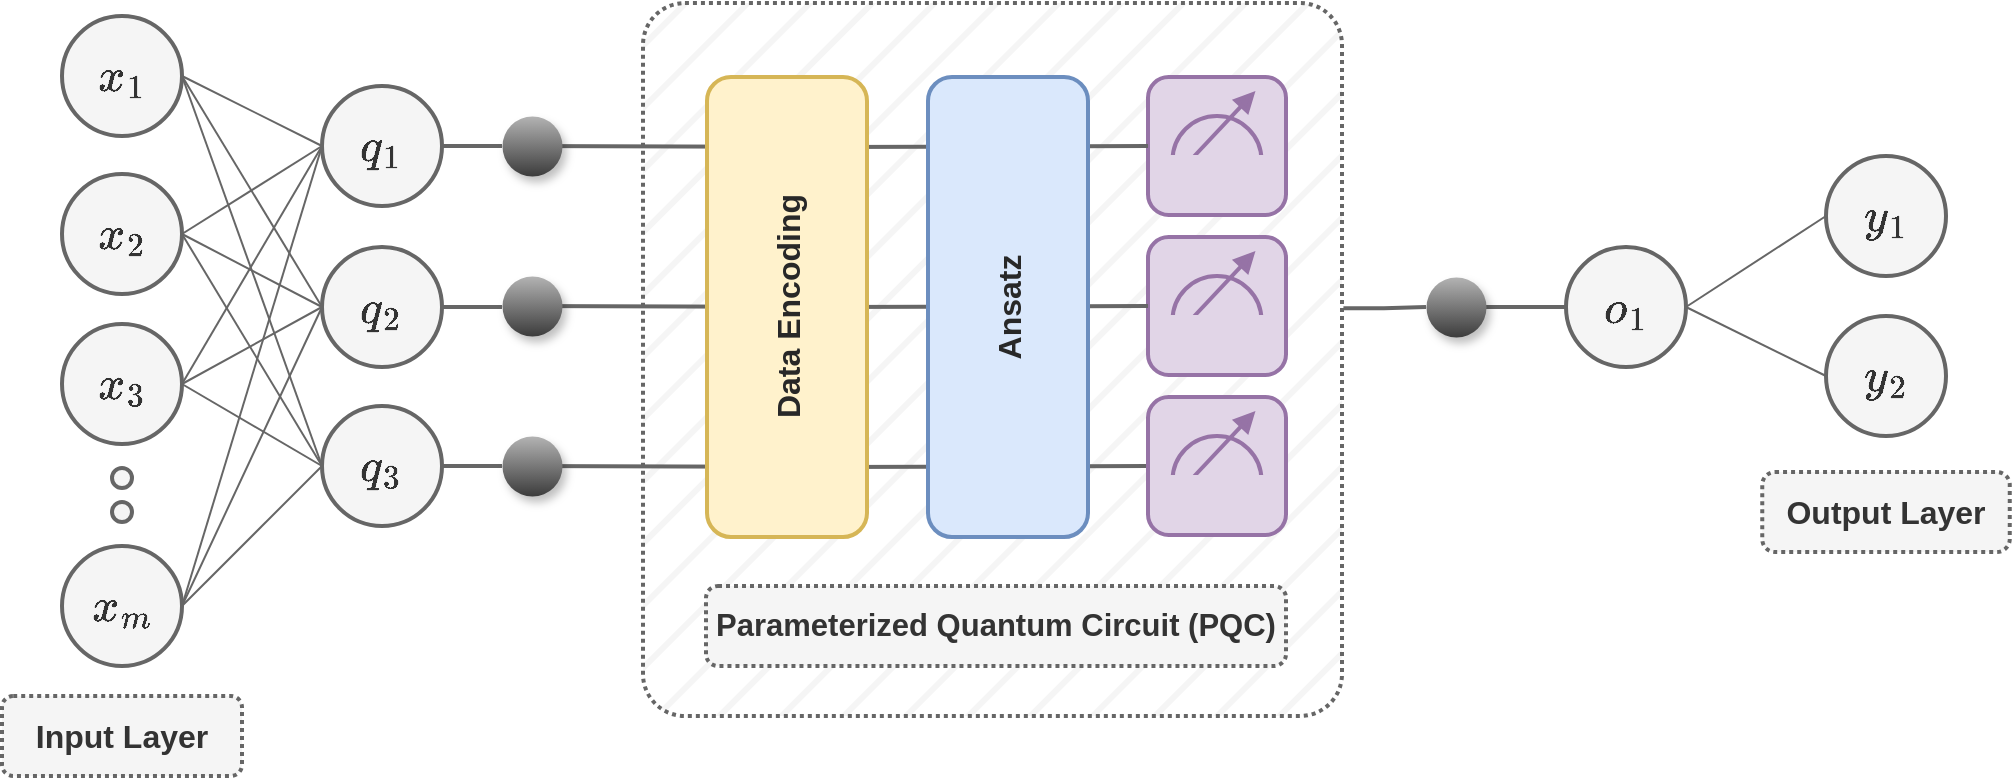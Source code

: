 <mxfile version="26.0.9">
  <diagram name="Page-1" id="y-vqSJgrPH5fruGVORdp">
    <mxGraphModel dx="200" dy="621" grid="1" gridSize="10" guides="1" tooltips="1" connect="1" arrows="1" fold="1" page="1" pageScale="1" pageWidth="850" pageHeight="1100" math="1" shadow="0">
      <root>
        <mxCell id="0" />
        <mxCell id="1" parent="0" />
        <mxCell id="i85uNlZy0dmH1xhXVkw4-82" value="" style="rounded=1;whiteSpace=wrap;html=1;arcSize=6;fillStyle=hatch;strokeWidth=2;fillColor=#f5f5f5;fontColor=#333333;strokeColor=#666666;dashed=1;dashPattern=1 1;" parent="1" vertex="1">
          <mxGeometry x="1220.5" y="203.5" width="349.5" height="356.5" as="geometry" />
        </mxCell>
        <mxCell id="i85uNlZy0dmH1xhXVkw4-55" value="" style="group" parent="1" vertex="1" connectable="0">
          <mxGeometry x="1473" y="320.5" width="69" height="69" as="geometry" />
        </mxCell>
        <mxCell id="i85uNlZy0dmH1xhXVkw4-56" value="" style="rounded=1;whiteSpace=wrap;html=1;horizontal=0;strokeWidth=2;fillColor=#e1d5e7;strokeColor=#9673a6;" parent="i85uNlZy0dmH1xhXVkw4-55" vertex="1">
          <mxGeometry width="69" height="69" as="geometry" />
        </mxCell>
        <mxCell id="i85uNlZy0dmH1xhXVkw4-57" value="" style="ellipse;whiteSpace=wrap;html=1;aspect=fixed;fillColor=#e1d5e7;strokeColor=#9673a6;strokeWidth=2;" parent="i85uNlZy0dmH1xhXVkw4-55" vertex="1">
          <mxGeometry x="12.25" y="19.5" width="44.5" height="44.5" as="geometry" />
        </mxCell>
        <mxCell id="i85uNlZy0dmH1xhXVkw4-58" value="" style="rounded=0;whiteSpace=wrap;html=1;fillColor=#e1d5e7;strokeColor=none;" parent="i85uNlZy0dmH1xhXVkw4-55" vertex="1">
          <mxGeometry x="5.44" y="49" width="58.12" height="17" as="geometry" />
        </mxCell>
        <mxCell id="i85uNlZy0dmH1xhXVkw4-59" value="" style="endArrow=block;html=1;rounded=0;endFill=1;strokeWidth=2;fillColor=#e1d5e7;strokeColor=#9673a6;" parent="i85uNlZy0dmH1xhXVkw4-55" edge="1">
          <mxGeometry width="50" height="50" relative="1" as="geometry">
            <mxPoint x="20.87" y="42" as="sourcePoint" />
            <mxPoint x="53.75" y="7" as="targetPoint" />
          </mxGeometry>
        </mxCell>
        <mxCell id="i85uNlZy0dmH1xhXVkw4-60" value="" style="rounded=0;whiteSpace=wrap;html=1;fillColor=#e1d5e7;strokeColor=none;" parent="i85uNlZy0dmH1xhXVkw4-55" vertex="1">
          <mxGeometry x="9.5" y="39" width="50" height="17" as="geometry" />
        </mxCell>
        <mxCell id="i85uNlZy0dmH1xhXVkw4-54" value="" style="group" parent="1" vertex="1" connectable="0">
          <mxGeometry x="1473" y="240.5" width="69" height="69" as="geometry" />
        </mxCell>
        <mxCell id="i85uNlZy0dmH1xhXVkw4-47" value="" style="rounded=1;whiteSpace=wrap;html=1;horizontal=0;strokeWidth=2;fillColor=#e1d5e7;strokeColor=#9673a6;" parent="i85uNlZy0dmH1xhXVkw4-54" vertex="1">
          <mxGeometry width="69" height="69" as="geometry" />
        </mxCell>
        <mxCell id="i85uNlZy0dmH1xhXVkw4-49" value="" style="ellipse;whiteSpace=wrap;html=1;aspect=fixed;fillColor=#e1d5e7;strokeColor=#9673a6;strokeWidth=2;" parent="i85uNlZy0dmH1xhXVkw4-54" vertex="1">
          <mxGeometry x="12.25" y="19.5" width="44.5" height="44.5" as="geometry" />
        </mxCell>
        <mxCell id="i85uNlZy0dmH1xhXVkw4-50" value="" style="rounded=0;whiteSpace=wrap;html=1;fillColor=#e1d5e7;strokeColor=none;" parent="i85uNlZy0dmH1xhXVkw4-54" vertex="1">
          <mxGeometry x="5.44" y="49" width="58.12" height="17" as="geometry" />
        </mxCell>
        <mxCell id="i85uNlZy0dmH1xhXVkw4-51" value="" style="endArrow=block;html=1;rounded=0;endFill=1;strokeWidth=2;fillColor=#e1d5e7;strokeColor=#9673a6;" parent="i85uNlZy0dmH1xhXVkw4-54" edge="1">
          <mxGeometry width="50" height="50" relative="1" as="geometry">
            <mxPoint x="20.87" y="42" as="sourcePoint" />
            <mxPoint x="53.75" y="7" as="targetPoint" />
          </mxGeometry>
        </mxCell>
        <mxCell id="i85uNlZy0dmH1xhXVkw4-52" value="" style="rounded=0;whiteSpace=wrap;html=1;fillColor=#e1d5e7;strokeColor=none;" parent="i85uNlZy0dmH1xhXVkw4-54" vertex="1">
          <mxGeometry x="9.5" y="39" width="50" height="17" as="geometry" />
        </mxCell>
        <mxCell id="i85uNlZy0dmH1xhXVkw4-122" style="edgeStyle=orthogonalEdgeStyle;rounded=0;orthogonalLoop=1;jettySize=auto;html=1;exitX=1;exitY=0.5;exitDx=0;exitDy=0;entryX=0;entryY=0.5;entryDx=0;entryDy=0;strokeWidth=2;endArrow=none;startFill=0;fillColor=#f5f5f5;strokeColor=#666666;" parent="1" target="i85uNlZy0dmH1xhXVkw4-47" edge="1">
          <mxGeometry relative="1" as="geometry">
            <mxPoint x="1160" y="275" as="sourcePoint" />
          </mxGeometry>
        </mxCell>
        <mxCell id="i85uNlZy0dmH1xhXVkw4-124" style="edgeStyle=orthogonalEdgeStyle;rounded=0;orthogonalLoop=1;jettySize=auto;html=1;exitX=1;exitY=0.5;exitDx=0;exitDy=0;entryX=0;entryY=0.5;entryDx=0;entryDy=0;strokeWidth=2;endArrow=none;startFill=0;fillColor=#f5f5f5;strokeColor=#666666;" parent="1" target="i85uNlZy0dmH1xhXVkw4-56" edge="1">
          <mxGeometry relative="1" as="geometry">
            <mxPoint x="1160" y="355" as="sourcePoint" />
          </mxGeometry>
        </mxCell>
        <mxCell id="i85uNlZy0dmH1xhXVkw4-123" style="edgeStyle=orthogonalEdgeStyle;rounded=0;orthogonalLoop=1;jettySize=auto;html=1;exitX=1;exitY=0.5;exitDx=0;exitDy=0;entryX=0;entryY=0.5;entryDx=0;entryDy=0;strokeWidth=2;endArrow=none;startFill=0;fillColor=#f5f5f5;strokeColor=#666666;" parent="1" target="i85uNlZy0dmH1xhXVkw4-85" edge="1">
          <mxGeometry relative="1" as="geometry">
            <mxPoint x="1160" y="435" as="sourcePoint" />
          </mxGeometry>
        </mxCell>
        <mxCell id="i85uNlZy0dmH1xhXVkw4-27" value="&lt;font style=&quot;font-size: 20px;&quot;&gt;`y_1`&lt;/font&gt;" style="ellipse;whiteSpace=wrap;html=1;aspect=fixed;fillColor=#f5f5f5;fontColor=#333333;strokeColor=#666666;strokeWidth=2;" parent="1" vertex="1">
          <mxGeometry x="1812.0" y="280" width="60" height="60" as="geometry" />
        </mxCell>
        <mxCell id="i85uNlZy0dmH1xhXVkw4-34" value="&lt;font face=&quot;Helvetica&quot; style=&quot;font-size: 16px;&quot;&gt;&lt;b style=&quot;&quot;&gt;Input Layer&lt;/b&gt;&lt;/font&gt;" style="rounded=1;whiteSpace=wrap;html=1;fillColor=#f5f5f5;strokeColor=#666666;strokeWidth=2;arcSize=14;fontColor=#333333;dashed=1;dashPattern=1 1;" parent="1" vertex="1">
          <mxGeometry x="900" y="550" width="120" height="40" as="geometry" />
        </mxCell>
        <mxCell id="i85uNlZy0dmH1xhXVkw4-36" value="&lt;font face=&quot;Helvetica&quot; style=&quot;font-size: 16px;&quot;&gt;&lt;b style=&quot;&quot;&gt;Output Layer&lt;/b&gt;&lt;/font&gt;" style="rounded=1;whiteSpace=wrap;html=1;fillColor=#f5f5f5;strokeColor=#666666;strokeWidth=2;arcSize=16;fontColor=#333333;dashed=1;dashPattern=1 1;" parent="1" vertex="1">
          <mxGeometry x="1780.13" y="438" width="123.75" height="40" as="geometry" />
        </mxCell>
        <mxCell id="i85uNlZy0dmH1xhXVkw4-37" value="&lt;font style=&quot;font-size: 20px;&quot;&gt;`y_2`&lt;/font&gt;" style="ellipse;whiteSpace=wrap;html=1;aspect=fixed;fillColor=#f5f5f5;fontColor=#333333;strokeColor=#666666;strokeWidth=2;" parent="1" vertex="1">
          <mxGeometry x="1812" y="360" width="60" height="60" as="geometry" />
        </mxCell>
        <mxCell id="i85uNlZy0dmH1xhXVkw4-83" value="&lt;font face=&quot;Helvetica&quot; style=&quot;font-size: 15.5px;&quot;&gt;&lt;b style=&quot;&quot;&gt;Parameterized Quantum Circuit (PQC)&lt;/b&gt;&lt;/font&gt;" style="rounded=1;whiteSpace=wrap;html=1;fillColor=#f5f5f5;strokeColor=#666666;strokeWidth=2;arcSize=15;fontColor=#333333;dashed=1;dashPattern=1 1;" parent="1" vertex="1">
          <mxGeometry x="1252" y="495" width="290" height="40" as="geometry" />
        </mxCell>
        <mxCell id="i85uNlZy0dmH1xhXVkw4-84" value="" style="group" parent="1" vertex="1" connectable="0">
          <mxGeometry x="1473" y="400.5" width="69" height="69" as="geometry" />
        </mxCell>
        <mxCell id="i85uNlZy0dmH1xhXVkw4-85" value="" style="rounded=1;whiteSpace=wrap;html=1;horizontal=0;strokeWidth=2;fillColor=#e1d5e7;strokeColor=#9673a6;" parent="i85uNlZy0dmH1xhXVkw4-84" vertex="1">
          <mxGeometry width="69" height="69" as="geometry" />
        </mxCell>
        <mxCell id="i85uNlZy0dmH1xhXVkw4-86" value="" style="ellipse;whiteSpace=wrap;html=1;aspect=fixed;fillColor=#e1d5e7;strokeColor=#9673a6;strokeWidth=2;" parent="i85uNlZy0dmH1xhXVkw4-84" vertex="1">
          <mxGeometry x="12.25" y="19.5" width="44.5" height="44.5" as="geometry" />
        </mxCell>
        <mxCell id="i85uNlZy0dmH1xhXVkw4-87" value="" style="rounded=0;whiteSpace=wrap;html=1;fillColor=#e1d5e7;strokeColor=none;" parent="i85uNlZy0dmH1xhXVkw4-84" vertex="1">
          <mxGeometry x="5.44" y="49" width="58.12" height="17" as="geometry" />
        </mxCell>
        <mxCell id="i85uNlZy0dmH1xhXVkw4-88" value="" style="endArrow=block;html=1;rounded=0;endFill=1;strokeWidth=2;fillColor=#e1d5e7;strokeColor=#9673a6;" parent="i85uNlZy0dmH1xhXVkw4-84" edge="1">
          <mxGeometry width="50" height="50" relative="1" as="geometry">
            <mxPoint x="20.87" y="42" as="sourcePoint" />
            <mxPoint x="53.75" y="7" as="targetPoint" />
          </mxGeometry>
        </mxCell>
        <mxCell id="i85uNlZy0dmH1xhXVkw4-89" value="" style="rounded=0;whiteSpace=wrap;html=1;fillColor=#e1d5e7;strokeColor=none;" parent="i85uNlZy0dmH1xhXVkw4-84" vertex="1">
          <mxGeometry x="9.5" y="39" width="50" height="17" as="geometry" />
        </mxCell>
        <mxCell id="i85uNlZy0dmH1xhXVkw4-45" value="&lt;font style=&quot;color: rgb(40, 40, 40); font-size: 16px;&quot;&gt;&lt;b style=&quot;&quot;&gt;Ansatz&lt;/b&gt;&lt;/font&gt;" style="rounded=1;whiteSpace=wrap;html=1;horizontal=0;strokeWidth=2;fillColor=#dae8fc;strokeColor=#6c8ebf;" parent="1" vertex="1">
          <mxGeometry x="1363" y="240.5" width="80" height="230" as="geometry" />
        </mxCell>
        <mxCell id="i85uNlZy0dmH1xhXVkw4-44" value="&lt;font style=&quot;color: rgb(40, 40, 40); font-size: 16px;&quot;&gt;&lt;b style=&quot;&quot;&gt;Data Encoding&lt;/b&gt;&lt;/font&gt;" style="rounded=1;whiteSpace=wrap;html=1;horizontal=0;strokeWidth=2;fillColor=#fff2cc;strokeColor=#d6b656;" parent="1" vertex="1">
          <mxGeometry x="1252.5" y="240.5" width="80" height="230" as="geometry" />
        </mxCell>
        <mxCell id="BkYG0h9K0XQe9K8evx9Y-28" style="rounded=0;orthogonalLoop=1;jettySize=auto;html=1;exitX=1;exitY=0.5;exitDx=0;exitDy=0;entryX=0;entryY=0.5;entryDx=0;entryDy=0;endArrow=none;startFill=0;fillColor=#f5f5f5;strokeColor=#666666;strokeWidth=1;" parent="1" source="BkYG0h9K0XQe9K8evx9Y-4" target="BkYG0h9K0XQe9K8evx9Y-13" edge="1">
          <mxGeometry relative="1" as="geometry" />
        </mxCell>
        <mxCell id="BkYG0h9K0XQe9K8evx9Y-33" style="rounded=0;orthogonalLoop=1;jettySize=auto;html=1;exitX=1;exitY=0.5;exitDx=0;exitDy=0;entryX=0;entryY=0.5;entryDx=0;entryDy=0;endArrow=none;startFill=0;fillColor=#f5f5f5;strokeColor=#666666;" parent="1" source="BkYG0h9K0XQe9K8evx9Y-4" target="BkYG0h9K0XQe9K8evx9Y-10" edge="1">
          <mxGeometry relative="1" as="geometry" />
        </mxCell>
        <mxCell id="BkYG0h9K0XQe9K8evx9Y-37" style="rounded=0;orthogonalLoop=1;jettySize=auto;html=1;exitX=1;exitY=0.5;exitDx=0;exitDy=0;entryX=0;entryY=0.5;entryDx=0;entryDy=0;endArrow=none;startFill=0;fillColor=#f5f5f5;strokeColor=#666666;" parent="1" source="BkYG0h9K0XQe9K8evx9Y-4" target="BkYG0h9K0XQe9K8evx9Y-11" edge="1">
          <mxGeometry relative="1" as="geometry" />
        </mxCell>
        <mxCell id="BkYG0h9K0XQe9K8evx9Y-4" value="&lt;font style=&quot;font-size: 20px;&quot;&gt;`x_2`&lt;/font&gt;" style="ellipse;whiteSpace=wrap;html=1;aspect=fixed;strokeWidth=2;fillColor=#f5f5f5;fontColor=#333333;strokeColor=#666666;" parent="1" vertex="1">
          <mxGeometry x="930" y="289" width="60" height="60" as="geometry" />
        </mxCell>
        <mxCell id="BkYG0h9K0XQe9K8evx9Y-29" style="rounded=0;orthogonalLoop=1;jettySize=auto;html=1;exitX=1;exitY=0.5;exitDx=0;exitDy=0;entryX=0;entryY=0.5;entryDx=0;entryDy=0;endArrow=none;startFill=0;fillColor=#f5f5f5;strokeColor=#666666;strokeWidth=1;" parent="1" source="BkYG0h9K0XQe9K8evx9Y-5" target="BkYG0h9K0XQe9K8evx9Y-13" edge="1">
          <mxGeometry relative="1" as="geometry" />
        </mxCell>
        <mxCell id="BkYG0h9K0XQe9K8evx9Y-34" style="rounded=0;orthogonalLoop=1;jettySize=auto;html=1;exitX=1;exitY=0.5;exitDx=0;exitDy=0;entryX=0;entryY=0.5;entryDx=0;entryDy=0;endArrow=none;startFill=0;fillColor=#f5f5f5;strokeColor=#666666;" parent="1" source="BkYG0h9K0XQe9K8evx9Y-5" target="BkYG0h9K0XQe9K8evx9Y-10" edge="1">
          <mxGeometry relative="1" as="geometry" />
        </mxCell>
        <mxCell id="BkYG0h9K0XQe9K8evx9Y-36" style="rounded=0;orthogonalLoop=1;jettySize=auto;html=1;exitX=1;exitY=0.5;exitDx=0;exitDy=0;entryX=0;entryY=0.5;entryDx=0;entryDy=0;endArrow=none;startFill=0;fillColor=#f5f5f5;strokeColor=#666666;" parent="1" source="BkYG0h9K0XQe9K8evx9Y-5" target="BkYG0h9K0XQe9K8evx9Y-11" edge="1">
          <mxGeometry relative="1" as="geometry" />
        </mxCell>
        <mxCell id="BkYG0h9K0XQe9K8evx9Y-5" value="&lt;font style=&quot;font-size: 20px;&quot;&gt;`x_3`&lt;/font&gt;" style="ellipse;whiteSpace=wrap;html=1;aspect=fixed;strokeWidth=2;fillColor=#f5f5f5;fontColor=#333333;strokeColor=#666666;" parent="1" vertex="1">
          <mxGeometry x="930" y="364" width="60" height="60" as="geometry" />
        </mxCell>
        <mxCell id="BkYG0h9K0XQe9K8evx9Y-30" style="rounded=0;orthogonalLoop=1;jettySize=auto;html=1;exitX=1;exitY=0.5;exitDx=0;exitDy=0;entryX=0;entryY=0.5;entryDx=0;entryDy=0;endArrow=none;startFill=0;fillColor=#f5f5f5;strokeColor=#666666;strokeWidth=1;" parent="1" source="BkYG0h9K0XQe9K8evx9Y-6" target="BkYG0h9K0XQe9K8evx9Y-13" edge="1">
          <mxGeometry relative="1" as="geometry" />
        </mxCell>
        <mxCell id="BkYG0h9K0XQe9K8evx9Y-32" style="rounded=0;orthogonalLoop=1;jettySize=auto;html=1;exitX=1;exitY=0.5;exitDx=0;exitDy=0;entryX=0;entryY=0.5;entryDx=0;entryDy=0;endArrow=none;startFill=0;fillColor=#f5f5f5;strokeColor=#666666;" parent="1" source="BkYG0h9K0XQe9K8evx9Y-6" target="BkYG0h9K0XQe9K8evx9Y-10" edge="1">
          <mxGeometry relative="1" as="geometry" />
        </mxCell>
        <mxCell id="BkYG0h9K0XQe9K8evx9Y-35" style="rounded=0;orthogonalLoop=1;jettySize=auto;html=1;exitX=1;exitY=0.5;exitDx=0;exitDy=0;entryX=0;entryY=0.5;entryDx=0;entryDy=0;endArrow=none;startFill=0;fillColor=#f5f5f5;strokeColor=#666666;" parent="1" source="BkYG0h9K0XQe9K8evx9Y-6" target="BkYG0h9K0XQe9K8evx9Y-11" edge="1">
          <mxGeometry relative="1" as="geometry" />
        </mxCell>
        <mxCell id="BkYG0h9K0XQe9K8evx9Y-6" value="&lt;font style=&quot;font-size: 20px;&quot;&gt;`x_m`&lt;/font&gt;" style="ellipse;whiteSpace=wrap;html=1;aspect=fixed;strokeWidth=2;fillColor=#f5f5f5;fontColor=#333333;strokeColor=#666666;" parent="1" vertex="1">
          <mxGeometry x="930" y="475" width="60" height="60" as="geometry" />
        </mxCell>
        <mxCell id="BkYG0h9K0XQe9K8evx9Y-7" value="" style="ellipse;whiteSpace=wrap;html=1;aspect=fixed;strokeWidth=2;fillColor=#f5f5f5;fontColor=#333333;strokeColor=#666666;" parent="1" vertex="1">
          <mxGeometry x="955" y="436" width="10" height="10" as="geometry" />
        </mxCell>
        <mxCell id="BkYG0h9K0XQe9K8evx9Y-8" value="" style="ellipse;whiteSpace=wrap;html=1;aspect=fixed;strokeWidth=2;fillColor=#f5f5f5;fontColor=#333333;strokeColor=#666666;" parent="1" vertex="1">
          <mxGeometry x="955" y="453" width="10" height="10" as="geometry" />
        </mxCell>
        <mxCell id="BkYG0h9K0XQe9K8evx9Y-27" style="rounded=0;orthogonalLoop=1;jettySize=auto;html=1;exitX=1;exitY=0.5;exitDx=0;exitDy=0;entryX=0;entryY=0.5;entryDx=0;entryDy=0;endArrow=none;startFill=0;fillColor=#f5f5f5;strokeColor=#666666;strokeWidth=1;" parent="1" source="BkYG0h9K0XQe9K8evx9Y-9" target="BkYG0h9K0XQe9K8evx9Y-13" edge="1">
          <mxGeometry relative="1" as="geometry" />
        </mxCell>
        <mxCell id="BkYG0h9K0XQe9K8evx9Y-31" style="rounded=0;orthogonalLoop=1;jettySize=auto;html=1;exitX=1;exitY=0.5;exitDx=0;exitDy=0;entryX=0;entryY=0.5;entryDx=0;entryDy=0;endArrow=none;startFill=0;fillColor=#f5f5f5;strokeColor=#666666;" parent="1" source="BkYG0h9K0XQe9K8evx9Y-9" target="BkYG0h9K0XQe9K8evx9Y-10" edge="1">
          <mxGeometry relative="1" as="geometry" />
        </mxCell>
        <mxCell id="BkYG0h9K0XQe9K8evx9Y-38" style="rounded=0;orthogonalLoop=1;jettySize=auto;html=1;exitX=1;exitY=0.5;exitDx=0;exitDy=0;entryX=0;entryY=0.5;entryDx=0;entryDy=0;endArrow=none;startFill=0;fillColor=#f5f5f5;strokeColor=#666666;" parent="1" source="BkYG0h9K0XQe9K8evx9Y-9" target="BkYG0h9K0XQe9K8evx9Y-11" edge="1">
          <mxGeometry relative="1" as="geometry" />
        </mxCell>
        <mxCell id="BkYG0h9K0XQe9K8evx9Y-9" value="&lt;font style=&quot;font-size: 20px;&quot;&gt;`x_1`&lt;/font&gt;" style="ellipse;whiteSpace=wrap;html=1;aspect=fixed;strokeWidth=2;fillColor=#f5f5f5;fontColor=#333333;strokeColor=#666666;" parent="1" vertex="1">
          <mxGeometry x="930" y="210" width="60" height="60" as="geometry" />
        </mxCell>
        <mxCell id="BkYG0h9K0XQe9K8evx9Y-24" style="edgeStyle=orthogonalEdgeStyle;rounded=0;orthogonalLoop=1;jettySize=auto;html=1;exitX=1;exitY=0.5;exitDx=0;exitDy=0;entryX=0;entryY=0.5;entryDx=0;entryDy=0;endArrow=none;startFill=0;fillColor=#f5f5f5;strokeColor=#666666;strokeWidth=2;" parent="1" source="BkYG0h9K0XQe9K8evx9Y-10" target="BkYG0h9K0XQe9K8evx9Y-15" edge="1">
          <mxGeometry relative="1" as="geometry" />
        </mxCell>
        <mxCell id="BkYG0h9K0XQe9K8evx9Y-10" value="&lt;font style=&quot;font-size: 20px;&quot;&gt;`q_2`&lt;/font&gt;" style="ellipse;whiteSpace=wrap;html=1;aspect=fixed;strokeWidth=2;fillColor=#f5f5f5;fontColor=#333333;strokeColor=#666666;" parent="1" vertex="1">
          <mxGeometry x="1060" y="325.5" width="60" height="60" as="geometry" />
        </mxCell>
        <mxCell id="BkYG0h9K0XQe9K8evx9Y-25" style="edgeStyle=orthogonalEdgeStyle;rounded=0;orthogonalLoop=1;jettySize=auto;html=1;exitX=1;exitY=0.5;exitDx=0;exitDy=0;entryX=0;entryY=0.5;entryDx=0;entryDy=0;endArrow=none;startFill=0;fillColor=#f5f5f5;strokeColor=#666666;strokeWidth=2;" parent="1" source="BkYG0h9K0XQe9K8evx9Y-11" target="BkYG0h9K0XQe9K8evx9Y-16" edge="1">
          <mxGeometry relative="1" as="geometry" />
        </mxCell>
        <mxCell id="BkYG0h9K0XQe9K8evx9Y-11" value="&lt;font style=&quot;font-size: 20px;&quot;&gt;`q_3`&lt;/font&gt;" style="ellipse;whiteSpace=wrap;html=1;aspect=fixed;strokeWidth=2;fillColor=#f5f5f5;fontColor=#333333;strokeColor=#666666;" parent="1" vertex="1">
          <mxGeometry x="1060" y="405" width="60" height="60" as="geometry" />
        </mxCell>
        <mxCell id="BkYG0h9K0XQe9K8evx9Y-23" style="edgeStyle=orthogonalEdgeStyle;rounded=0;orthogonalLoop=1;jettySize=auto;html=1;exitX=1;exitY=0.5;exitDx=0;exitDy=0;entryX=0;entryY=0.5;entryDx=0;entryDy=0;endArrow=none;startFill=0;fillColor=#f5f5f5;strokeColor=#666666;strokeWidth=2;" parent="1" source="BkYG0h9K0XQe9K8evx9Y-13" target="BkYG0h9K0XQe9K8evx9Y-14" edge="1">
          <mxGeometry relative="1" as="geometry" />
        </mxCell>
        <mxCell id="BkYG0h9K0XQe9K8evx9Y-13" value="&lt;font style=&quot;font-size: 20px;&quot;&gt;`q_1`&lt;/font&gt;" style="ellipse;whiteSpace=wrap;html=1;aspect=fixed;strokeWidth=2;fillColor=#f5f5f5;fontColor=#333333;strokeColor=#666666;" parent="1" vertex="1">
          <mxGeometry x="1060" y="245" width="60" height="60" as="geometry" />
        </mxCell>
        <mxCell id="BkYG0h9K0XQe9K8evx9Y-14" value="" style="ellipse;whiteSpace=wrap;html=1;aspect=fixed;fillColor=#3C3C3C;strokeColor=none;shadow=1;gradientColor=#b3b3b3;strokeWidth=0.5;gradientDirection=north;" parent="1" vertex="1">
          <mxGeometry x="1150" y="260" width="30" height="30" as="geometry" />
        </mxCell>
        <mxCell id="BkYG0h9K0XQe9K8evx9Y-15" value="" style="ellipse;whiteSpace=wrap;html=1;aspect=fixed;fillColor=#3C3C3C;strokeColor=none;shadow=1;gradientColor=#b3b3b3;strokeWidth=0.5;gradientDirection=north;" parent="1" vertex="1">
          <mxGeometry x="1150" y="340.0" width="30" height="30" as="geometry" />
        </mxCell>
        <mxCell id="BkYG0h9K0XQe9K8evx9Y-16" value="" style="ellipse;whiteSpace=wrap;html=1;aspect=fixed;fillColor=#3C3C3C;strokeColor=none;shadow=1;gradientColor=#b3b3b3;strokeWidth=0.5;gradientDirection=north;" parent="1" vertex="1">
          <mxGeometry x="1150" y="420" width="30" height="30" as="geometry" />
        </mxCell>
        <mxCell id="BkYG0h9K0XQe9K8evx9Y-22" style="edgeStyle=orthogonalEdgeStyle;rounded=0;orthogonalLoop=1;jettySize=auto;html=1;exitX=1;exitY=0.5;exitDx=0;exitDy=0;entryX=0;entryY=0.5;entryDx=0;entryDy=0;endArrow=none;startFill=0;strokeWidth=2;fillColor=#f5f5f5;strokeColor=#666666;" parent="1" source="BkYG0h9K0XQe9K8evx9Y-18" target="BkYG0h9K0XQe9K8evx9Y-21" edge="1">
          <mxGeometry relative="1" as="geometry" />
        </mxCell>
        <mxCell id="BkYG0h9K0XQe9K8evx9Y-18" value="" style="ellipse;whiteSpace=wrap;html=1;aspect=fixed;fillColor=#3C3C3C;strokeColor=none;shadow=1;gradientColor=#b3b3b3;strokeWidth=0.5;gradientDirection=north;" parent="1" vertex="1">
          <mxGeometry x="1612" y="340.5" width="30" height="30" as="geometry" />
        </mxCell>
        <mxCell id="BkYG0h9K0XQe9K8evx9Y-19" style="edgeStyle=orthogonalEdgeStyle;rounded=0;orthogonalLoop=1;jettySize=auto;html=1;exitX=1.002;exitY=0.428;exitDx=0;exitDy=0;strokeWidth=2;endArrow=none;startFill=0;fillColor=#f5f5f5;strokeColor=#666666;entryX=0;entryY=0.5;entryDx=0;entryDy=0;exitPerimeter=0;" parent="1" source="i85uNlZy0dmH1xhXVkw4-82" target="BkYG0h9K0XQe9K8evx9Y-18" edge="1">
          <mxGeometry relative="1" as="geometry">
            <mxPoint x="1580" y="355" as="sourcePoint" />
            <mxPoint x="1640" y="355.5" as="targetPoint" />
          </mxGeometry>
        </mxCell>
        <mxCell id="BkYG0h9K0XQe9K8evx9Y-39" style="rounded=0;orthogonalLoop=1;jettySize=auto;html=1;exitX=1;exitY=0.5;exitDx=0;exitDy=0;entryX=0;entryY=0.5;entryDx=0;entryDy=0;endArrow=none;startFill=0;fillColor=#f5f5f5;strokeColor=#666666;" parent="1" source="BkYG0h9K0XQe9K8evx9Y-21" target="i85uNlZy0dmH1xhXVkw4-27" edge="1">
          <mxGeometry relative="1" as="geometry" />
        </mxCell>
        <mxCell id="BkYG0h9K0XQe9K8evx9Y-40" style="rounded=0;orthogonalLoop=1;jettySize=auto;html=1;exitX=1;exitY=0.5;exitDx=0;exitDy=0;entryX=0;entryY=0.5;entryDx=0;entryDy=0;endArrow=none;startFill=0;fillColor=#f5f5f5;strokeColor=#666666;" parent="1" source="BkYG0h9K0XQe9K8evx9Y-21" target="i85uNlZy0dmH1xhXVkw4-37" edge="1">
          <mxGeometry relative="1" as="geometry" />
        </mxCell>
        <mxCell id="BkYG0h9K0XQe9K8evx9Y-21" value="&lt;font style=&quot;font-size: 20px;&quot;&gt;`o_1`&lt;/font&gt;" style="ellipse;whiteSpace=wrap;html=1;aspect=fixed;fillColor=#f5f5f5;fontColor=#333333;strokeColor=#666666;strokeWidth=2;" parent="1" vertex="1">
          <mxGeometry x="1682" y="325.5" width="60" height="60" as="geometry" />
        </mxCell>
      </root>
    </mxGraphModel>
  </diagram>
</mxfile>

